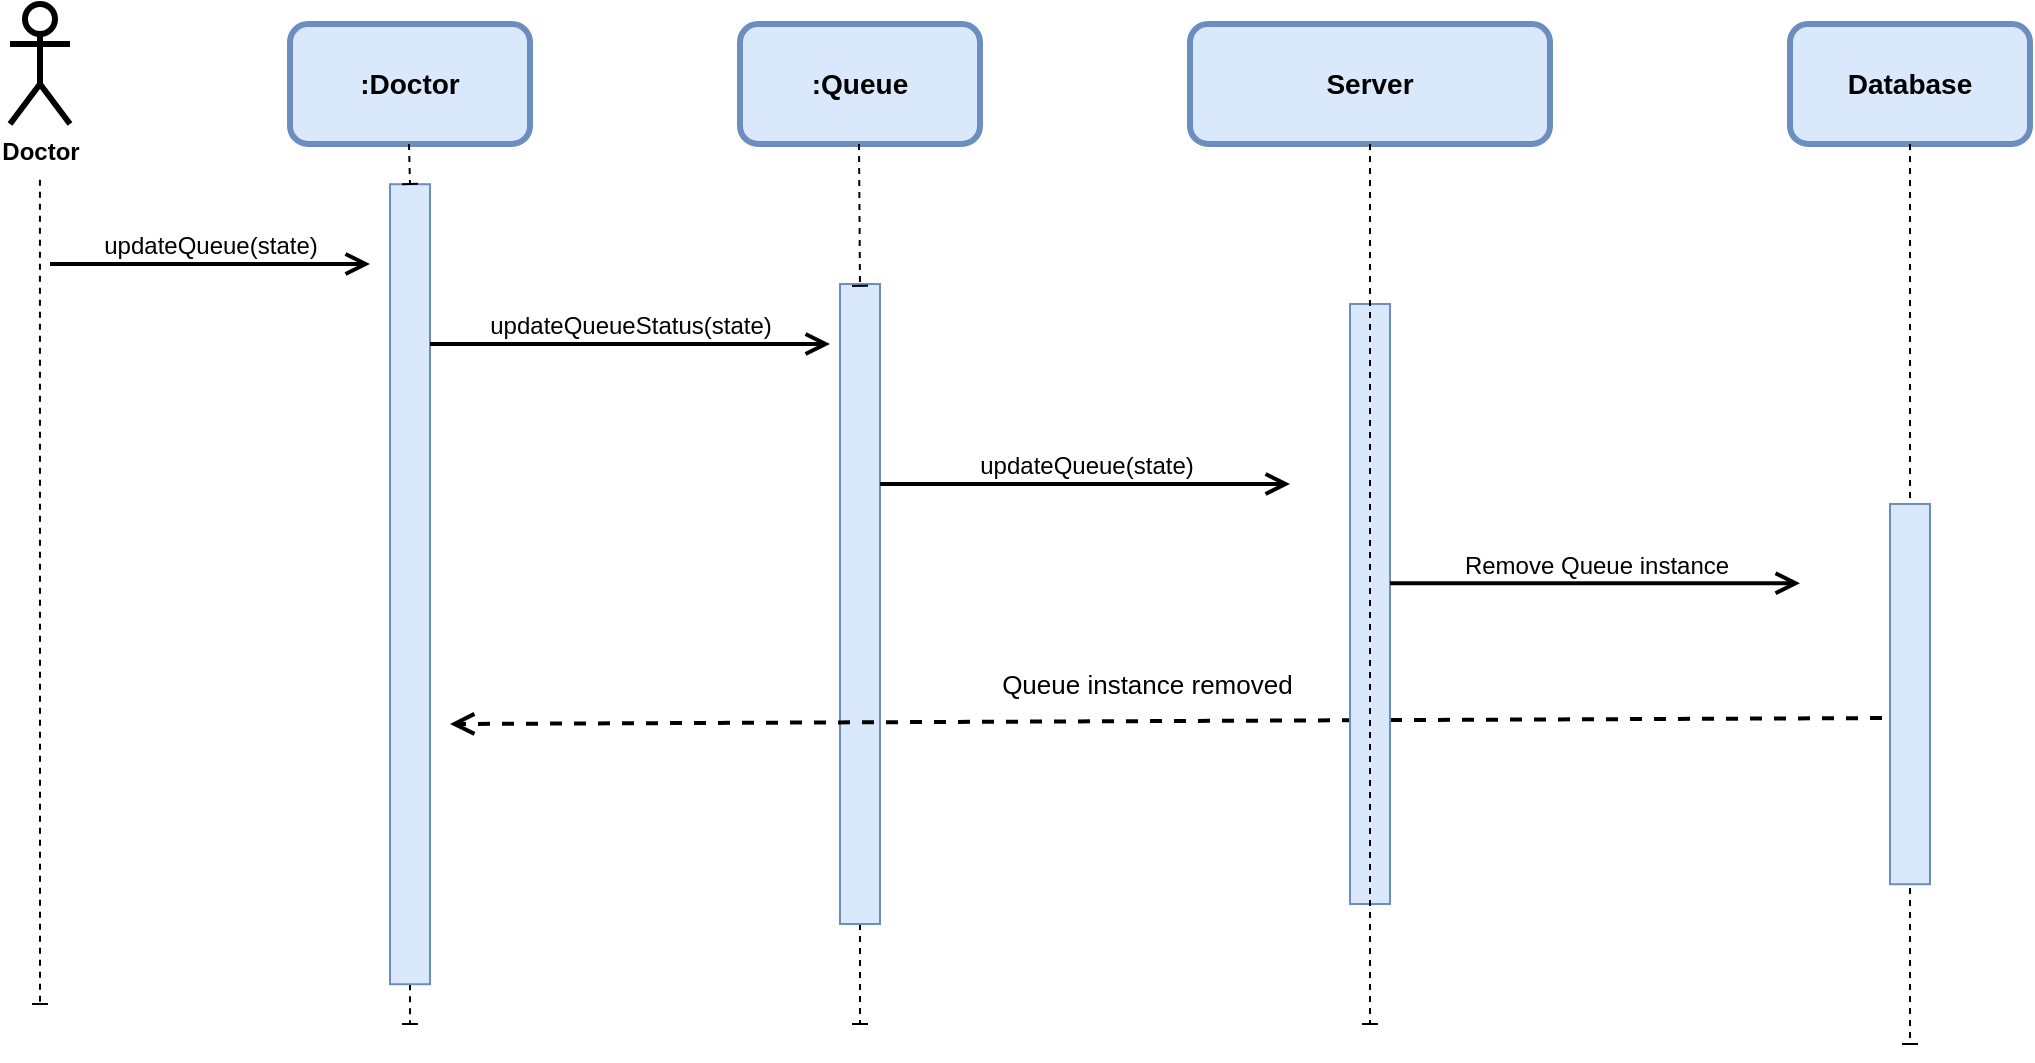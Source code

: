 <mxfile>
    <diagram id="5yB3TA74NjfOk-RuedrF" name="Page-1">
        <mxGraphModel dx="1472" dy="962" grid="1" gridSize="10" guides="1" tooltips="1" connect="1" arrows="1" fold="1" page="1" pageScale="1" pageWidth="850" pageHeight="1100" background="#ffffff" math="0" shadow="0">
            <root>
                <mxCell id="0"/>
                <mxCell id="1" parent="0"/>
                <mxCell id="2" value="&lt;b&gt;Doctor&lt;/b&gt;" style="shape=umlActor;verticalLabelPosition=bottom;verticalAlign=top;html=1;outlineConnect=0;strokeWidth=3;rounded=1;" parent="1" vertex="1">
                    <mxGeometry x="50" y="30" width="30" height="60" as="geometry"/>
                </mxCell>
                <mxCell id="3" value="" style="edgeStyle=none;html=1;dashed=1;strokeWidth=1;endArrow=baseDash;endFill=0;" parent="1" edge="1">
                    <mxGeometry relative="1" as="geometry">
                        <mxPoint x="64.97" y="117.85" as="sourcePoint"/>
                        <mxPoint x="65" y="530" as="targetPoint"/>
                    </mxGeometry>
                </mxCell>
                <mxCell id="4" value="&lt;span style=&quot;font-size: 14px;&quot;&gt;&lt;b&gt;:Doctor&lt;/b&gt;&lt;/span&gt;" style="rounded=1;whiteSpace=wrap;html=1;strokeWidth=3;fillColor=#dae8fc;strokeColor=#6c8ebf;" parent="1" vertex="1">
                    <mxGeometry x="190" y="40" width="120" height="60" as="geometry"/>
                </mxCell>
                <mxCell id="5" value="" style="edgeStyle=none;html=1;dashed=1;strokeWidth=1;endArrow=baseDash;endFill=0;startArrow=none;" parent="1" source="6" edge="1">
                    <mxGeometry relative="1" as="geometry">
                        <mxPoint x="249.5" y="100.11" as="sourcePoint"/>
                        <mxPoint x="250" y="540" as="targetPoint"/>
                    </mxGeometry>
                </mxCell>
                <mxCell id="6" value="" style="html=1;points=[];perimeter=orthogonalPerimeter;fontSize=12;fillColor=#dae8fc;strokeColor=#6c8ebf;" parent="1" vertex="1">
                    <mxGeometry x="240" y="120.11" width="20" height="400" as="geometry"/>
                </mxCell>
                <mxCell id="7" value="" style="edgeStyle=none;html=1;dashed=1;strokeWidth=1;endArrow=baseDash;endFill=0;startArrow=none;" parent="1" edge="1">
                    <mxGeometry relative="1" as="geometry">
                        <mxPoint x="249.5" y="100.0" as="sourcePoint"/>
                        <mxPoint x="250" y="120" as="targetPoint"/>
                    </mxGeometry>
                </mxCell>
                <mxCell id="8" value="&lt;font style=&quot;font-size: 12px;&quot;&gt;updateQueue(state)&lt;/font&gt;" style="endArrow=open;startArrow=none;endFill=0;startFill=0;endSize=8;html=1;verticalAlign=bottom;labelBackgroundColor=none;strokeWidth=2;" parent="1" edge="1">
                    <mxGeometry width="160" relative="1" as="geometry">
                        <mxPoint x="70" y="160" as="sourcePoint"/>
                        <mxPoint x="230" y="160" as="targetPoint"/>
                    </mxGeometry>
                </mxCell>
                <mxCell id="9" value="&lt;span style=&quot;font-size: 14px;&quot;&gt;&lt;b&gt;:Queue&lt;/b&gt;&lt;/span&gt;" style="rounded=1;whiteSpace=wrap;html=1;strokeWidth=3;fillColor=#dae8fc;strokeColor=#6c8ebf;" parent="1" vertex="1">
                    <mxGeometry x="415" y="40" width="120" height="60" as="geometry"/>
                </mxCell>
                <mxCell id="10" value="" style="edgeStyle=none;html=1;dashed=1;strokeWidth=1;endArrow=baseDash;endFill=0;startArrow=none;" parent="1" source="11" edge="1">
                    <mxGeometry relative="1" as="geometry">
                        <mxPoint x="474.5" y="100.11" as="sourcePoint"/>
                        <mxPoint x="475" y="540" as="targetPoint"/>
                    </mxGeometry>
                </mxCell>
                <mxCell id="11" value="" style="html=1;points=[];perimeter=orthogonalPerimeter;fontSize=12;fillColor=#dae8fc;strokeColor=#6c8ebf;" parent="1" vertex="1">
                    <mxGeometry x="465" y="170" width="20" height="320" as="geometry"/>
                </mxCell>
                <mxCell id="12" value="" style="edgeStyle=none;html=1;dashed=1;strokeWidth=1;endArrow=baseDash;endFill=0;startArrow=none;entryX=0.5;entryY=0.003;entryDx=0;entryDy=0;entryPerimeter=0;" parent="1" target="11" edge="1">
                    <mxGeometry relative="1" as="geometry">
                        <mxPoint x="474.5" y="100.0" as="sourcePoint"/>
                        <mxPoint x="475" y="120" as="targetPoint"/>
                    </mxGeometry>
                </mxCell>
                <mxCell id="13" value="&lt;font style=&quot;font-size: 12px;&quot;&gt;updateQueueStatus(state)&lt;/font&gt;" style="endArrow=open;startArrow=none;endFill=0;startFill=0;endSize=8;html=1;verticalAlign=bottom;labelBackgroundColor=none;strokeWidth=2;" parent="1" edge="1">
                    <mxGeometry width="160" relative="1" as="geometry">
                        <mxPoint x="260" y="200" as="sourcePoint"/>
                        <mxPoint x="460" y="200" as="targetPoint"/>
                    </mxGeometry>
                </mxCell>
                <mxCell id="14" value="&lt;span style=&quot;font-size: 14px;&quot;&gt;&lt;b&gt;Database&lt;/b&gt;&lt;/span&gt;" style="rounded=1;whiteSpace=wrap;html=1;strokeWidth=3;fillColor=#dae8fc;strokeColor=#6c8ebf;" parent="1" vertex="1">
                    <mxGeometry x="940" y="40" width="120" height="60" as="geometry"/>
                </mxCell>
                <mxCell id="15" value="" style="edgeStyle=none;html=1;dashed=1;strokeWidth=1;endArrow=baseDash;endFill=0;startArrow=none;exitX=0.5;exitY=1;exitDx=0;exitDy=0;" parent="1" source="14" edge="1">
                    <mxGeometry relative="1" as="geometry">
                        <mxPoint x="717.25" y="110.0" as="sourcePoint"/>
                        <mxPoint x="1000" y="550" as="targetPoint"/>
                    </mxGeometry>
                </mxCell>
                <mxCell id="16" value="" style="html=1;points=[];perimeter=orthogonalPerimeter;fontSize=12;fillColor=#dae8fc;strokeColor=#6c8ebf;" parent="1" vertex="1">
                    <mxGeometry x="990" y="280" width="20" height="190.11" as="geometry"/>
                </mxCell>
                <mxCell id="17" value="&lt;font style=&quot;font-size: 12px;&quot;&gt;updateQueue(state)&lt;/font&gt;" style="endArrow=open;startArrow=none;endFill=0;startFill=0;endSize=8;html=1;verticalAlign=bottom;labelBackgroundColor=none;strokeWidth=2;" parent="1" edge="1">
                    <mxGeometry width="160" relative="1" as="geometry">
                        <mxPoint x="485" y="270" as="sourcePoint"/>
                        <mxPoint x="690" y="270" as="targetPoint"/>
                    </mxGeometry>
                </mxCell>
                <mxCell id="18" value="Queue instance removed&amp;nbsp;" style="endArrow=open;startArrow=none;endFill=0;startFill=0;endSize=8;html=1;verticalAlign=bottom;dashed=1;labelBackgroundColor=none;strokeWidth=2;fontSize=13;exitX=-0.2;exitY=0.563;exitDx=0;exitDy=0;exitPerimeter=0;" parent="1" source="16" edge="1">
                    <mxGeometry x="0.023" y="-8" width="160" relative="1" as="geometry">
                        <mxPoint x="710" y="380" as="sourcePoint"/>
                        <mxPoint x="270" y="390" as="targetPoint"/>
                        <mxPoint as="offset"/>
                    </mxGeometry>
                </mxCell>
                <mxCell id="35" value="" style="html=1;points=[];perimeter=orthogonalPerimeter;fontSize=12;fillColor=#dae8fc;strokeColor=#6c8ebf;" parent="1" vertex="1">
                    <mxGeometry x="720" y="180" width="20" height="300" as="geometry"/>
                </mxCell>
                <mxCell id="36" value="&lt;span style=&quot;font-size: 14px;&quot;&gt;&lt;b&gt;Server&lt;/b&gt;&lt;/span&gt;" style="rounded=1;whiteSpace=wrap;html=1;strokeWidth=3;fillColor=#dae8fc;strokeColor=#6c8ebf;" parent="1" vertex="1">
                    <mxGeometry x="640" y="40" width="180" height="60" as="geometry"/>
                </mxCell>
                <mxCell id="37" value="" style="edgeStyle=none;html=1;dashed=1;strokeWidth=1;endArrow=baseDash;endFill=0;startArrow=none;exitX=0.5;exitY=1;exitDx=0;exitDy=0;" parent="1" source="36" edge="1">
                    <mxGeometry relative="1" as="geometry">
                        <mxPoint x="560" y="140" as="sourcePoint"/>
                        <mxPoint x="730" y="540" as="targetPoint"/>
                    </mxGeometry>
                </mxCell>
                <mxCell id="38" value="&lt;font style=&quot;font-size: 12px;&quot;&gt;Remove Queue instance&lt;/font&gt;" style="endArrow=open;startArrow=none;endFill=0;startFill=0;endSize=8;html=1;verticalAlign=bottom;labelBackgroundColor=none;strokeWidth=2;" parent="1" edge="1">
                    <mxGeometry width="160" relative="1" as="geometry">
                        <mxPoint x="740" y="319.61" as="sourcePoint"/>
                        <mxPoint x="945" y="319.61" as="targetPoint"/>
                    </mxGeometry>
                </mxCell>
            </root>
        </mxGraphModel>
    </diagram>
</mxfile>